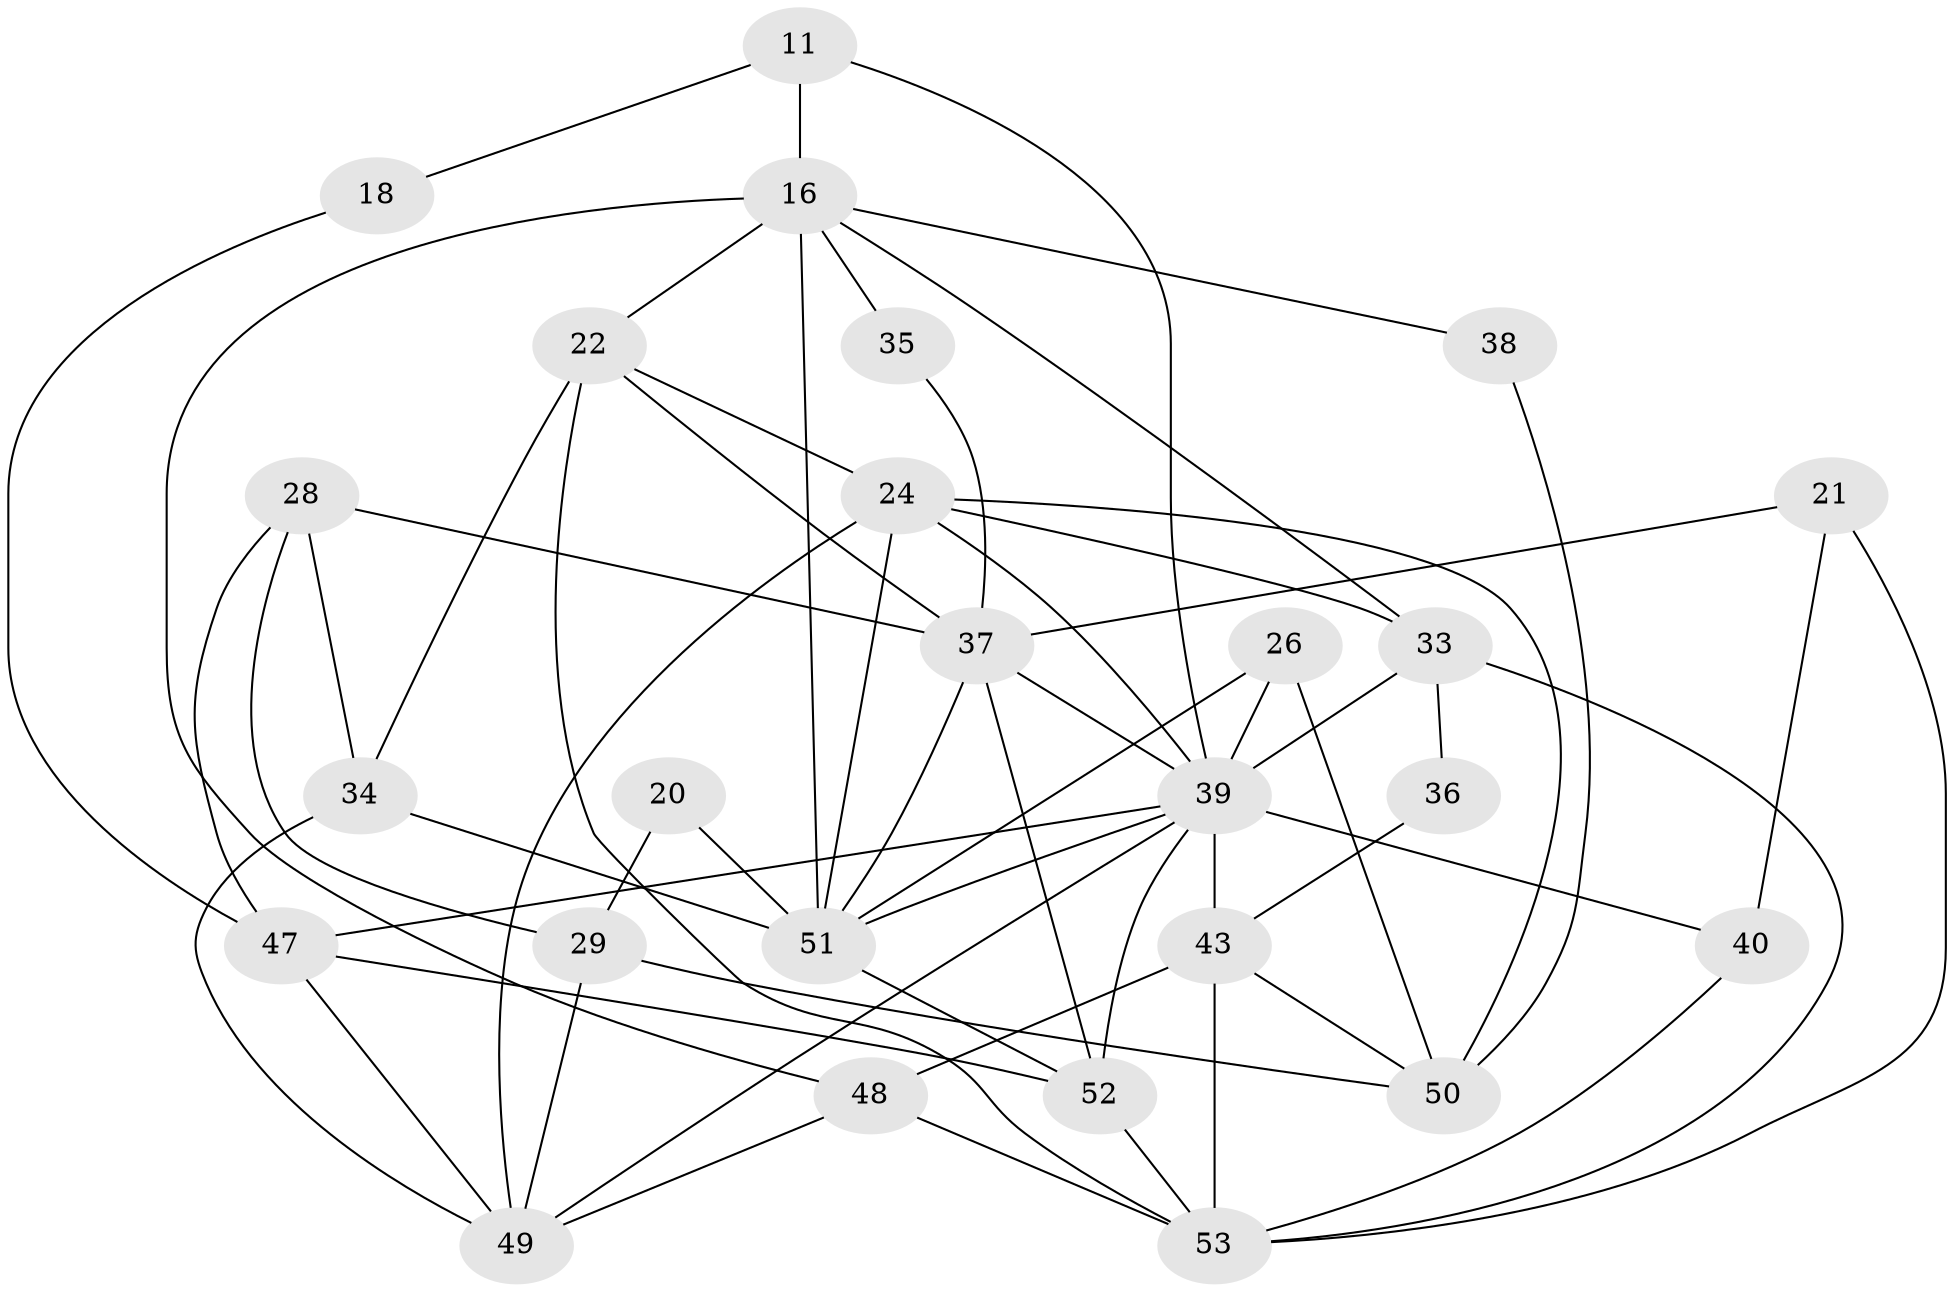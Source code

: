 // original degree distribution, {3: 0.3584905660377358, 4: 0.18867924528301888, 5: 0.1509433962264151, 7: 0.05660377358490566, 2: 0.11320754716981132, 6: 0.1320754716981132}
// Generated by graph-tools (version 1.1) at 2025/53/03/04/25 21:53:24]
// undirected, 26 vertices, 60 edges
graph export_dot {
graph [start="1"]
  node [color=gray90,style=filled];
  11;
  16 [super="+7"];
  18;
  20;
  21;
  22 [super="+10"];
  24 [super="+3+14"];
  26;
  28;
  29 [super="+1"];
  33 [super="+25"];
  34 [super="+32"];
  35;
  36;
  37 [super="+30"];
  38;
  39 [super="+12+23+31"];
  40 [super="+4"];
  43 [super="+5+8"];
  47;
  48 [super="+46+42"];
  49 [super="+41"];
  50 [super="+45"];
  51 [super="+44+17"];
  52 [super="+27"];
  53 [super="+9+13+15"];
  11 -- 18;
  11 -- 16;
  11 -- 39;
  16 -- 22;
  16 -- 33 [weight=2];
  16 -- 48;
  16 -- 51 [weight=2];
  16 -- 35;
  16 -- 38;
  18 -- 47;
  20 -- 51;
  20 -- 29;
  21 -- 37;
  21 -- 40 [weight=2];
  21 -- 53;
  22 -- 34;
  22 -- 24;
  22 -- 53;
  22 -- 37;
  24 -- 51 [weight=2];
  24 -- 33;
  24 -- 49;
  24 -- 50 [weight=2];
  24 -- 39;
  26 -- 50;
  26 -- 39;
  26 -- 51;
  28 -- 47;
  28 -- 29;
  28 -- 37;
  28 -- 34;
  29 -- 50;
  29 -- 49;
  33 -- 36 [weight=2];
  33 -- 53;
  33 -- 39;
  34 -- 51 [weight=3];
  34 -- 49 [weight=2];
  35 -- 37;
  36 -- 43;
  37 -- 51 [weight=2];
  37 -- 52;
  37 -- 39;
  38 -- 50;
  39 -- 47;
  39 -- 43 [weight=3];
  39 -- 40 [weight=2];
  39 -- 49;
  39 -- 51 [weight=2];
  39 -- 52 [weight=2];
  40 -- 53;
  43 -- 48 [weight=3];
  43 -- 50;
  43 -- 53 [weight=2];
  47 -- 52;
  47 -- 49;
  48 -- 49 [weight=2];
  48 -- 53;
  51 -- 52;
  52 -- 53;
}
